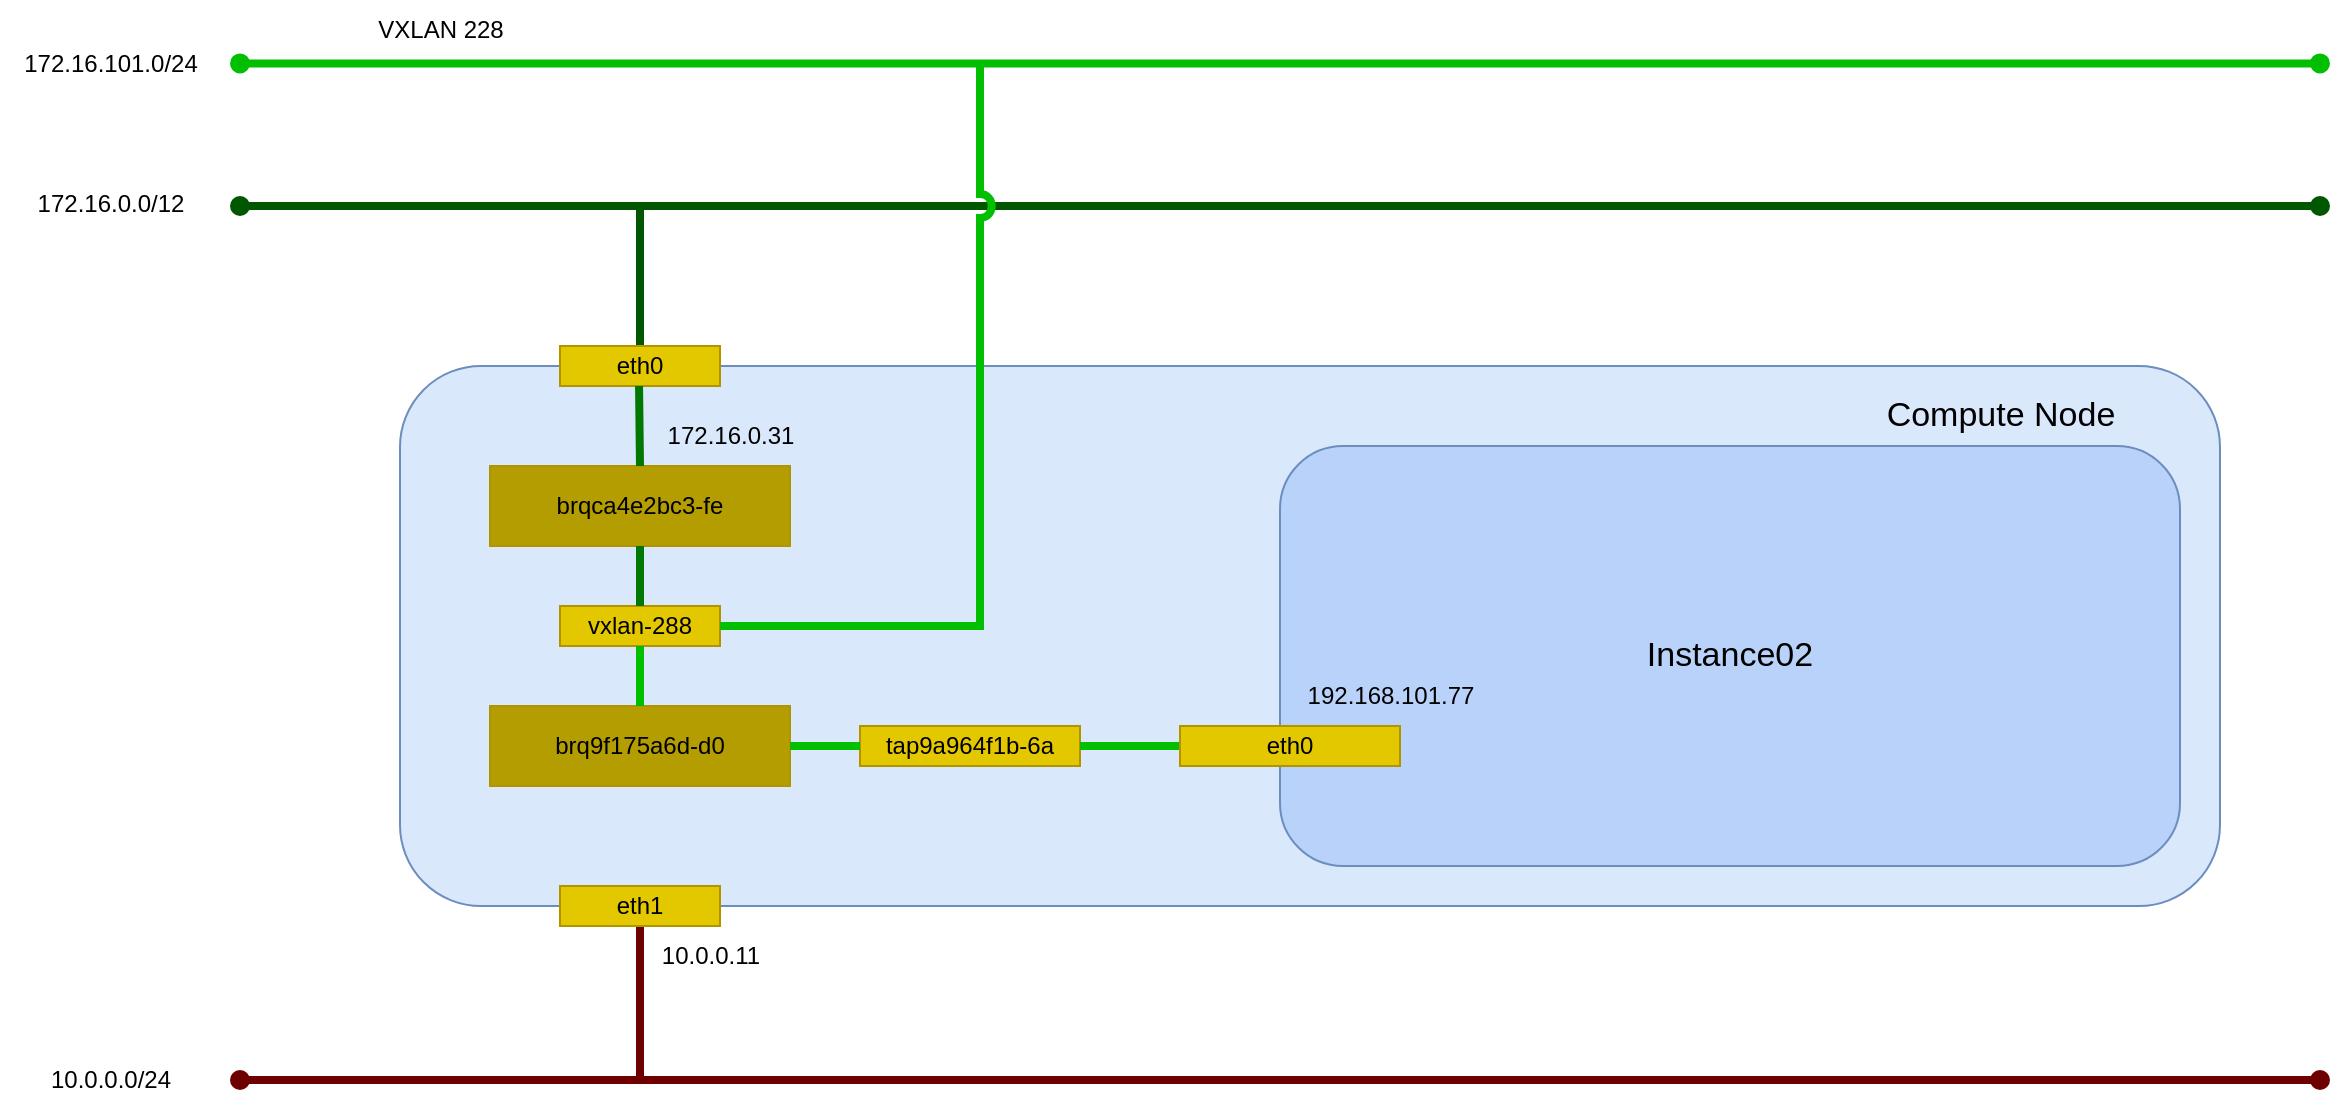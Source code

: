 <mxfile version="24.2.7" type="device">
  <diagram name="ページ1" id="6O8cq4Rfigk1k-ii5kAo">
    <mxGraphModel dx="2801" dy="1905" grid="1" gridSize="10" guides="1" tooltips="1" connect="1" arrows="1" fold="1" page="1" pageScale="1" pageWidth="827" pageHeight="1169" math="0" shadow="0">
      <root>
        <mxCell id="0" />
        <object label="ネットワーク" id="1">
          <mxCell style="locked=1;" parent="0" />
        </object>
        <mxCell id="Hyp0zmpXTVKydts07dct-1" value="" style="endArrow=oval;html=1;rounded=0;startArrow=oval;startFill=1;endFill=1;strokeWidth=4;fillColor=#a20025;strokeColor=#6F0000;" edge="1" parent="1">
          <mxGeometry width="50" height="50" relative="1" as="geometry">
            <mxPoint x="-240" y="477" as="sourcePoint" />
            <mxPoint x="800" y="477" as="targetPoint" />
          </mxGeometry>
        </mxCell>
        <mxCell id="Hyp0zmpXTVKydts07dct-2" value="" style="endArrow=oval;html=1;rounded=0;startArrow=oval;startFill=1;endFill=1;strokeWidth=4;fillColor=#008a00;strokeColor=#005700;" edge="1" parent="1">
          <mxGeometry width="50" height="50" relative="1" as="geometry">
            <mxPoint x="-240" y="40" as="sourcePoint" />
            <mxPoint x="800" y="40" as="targetPoint" />
          </mxGeometry>
        </mxCell>
        <mxCell id="Hyp0zmpXTVKydts07dct-3" value="172.16.0.0/12" style="text;html=1;align=center;verticalAlign=middle;resizable=0;points=[];autosize=1;strokeColor=none;fillColor=none;" vertex="1" parent="1">
          <mxGeometry x="-355" y="24" width="100" height="30" as="geometry" />
        </mxCell>
        <mxCell id="Hyp0zmpXTVKydts07dct-4" value="10.0.0.0/24" style="text;html=1;align=center;verticalAlign=middle;resizable=0;points=[];autosize=1;strokeColor=none;fillColor=none;" vertex="1" parent="1">
          <mxGeometry x="-345" y="462" width="80" height="30" as="geometry" />
        </mxCell>
        <mxCell id="Hyp0zmpXTVKydts07dct-5" value="" style="endArrow=none;html=1;rounded=0;startArrow=none;startFill=0;endFill=0;strokeWidth=4;fillColor=#008a00;strokeColor=#005700;exitX=0.5;exitY=1;exitDx=0;exitDy=0;" edge="1" parent="1">
          <mxGeometry width="50" height="50" relative="1" as="geometry">
            <mxPoint x="-40" y="40" as="sourcePoint" />
            <mxPoint x="-40" y="120" as="targetPoint" />
          </mxGeometry>
        </mxCell>
        <mxCell id="Hyp0zmpXTVKydts07dct-6" value="" style="endArrow=none;html=1;rounded=0;startArrow=none;startFill=0;endFill=0;strokeWidth=4;fillColor=#a20025;strokeColor=#6F0000;exitX=0.5;exitY=1;exitDx=0;exitDy=0;" edge="1" parent="1">
          <mxGeometry width="50" height="50" relative="1" as="geometry">
            <mxPoint x="-40" y="397" as="sourcePoint" />
            <mxPoint x="-40" y="477" as="targetPoint" />
          </mxGeometry>
        </mxCell>
        <mxCell id="Hyp0zmpXTVKydts07dct-7" value="" style="endArrow=oval;html=1;rounded=0;startArrow=oval;startFill=1;endFill=1;strokeWidth=4;fillColor=#008a00;strokeColor=#02BF02;" edge="1" parent="1">
          <mxGeometry width="50" height="50" relative="1" as="geometry">
            <mxPoint x="-240" y="-31.29" as="sourcePoint" />
            <mxPoint x="800" y="-31.29" as="targetPoint" />
          </mxGeometry>
        </mxCell>
        <mxCell id="Hyp0zmpXTVKydts07dct-8" value="172.16.101.0/24" style="text;html=1;align=center;verticalAlign=middle;resizable=0;points=[];autosize=1;strokeColor=none;fillColor=none;" vertex="1" parent="1">
          <mxGeometry x="-360" y="-46" width="110" height="30" as="geometry" />
        </mxCell>
        <mxCell id="Hyp0zmpXTVKydts07dct-9" value="VXLAN 228" style="text;html=1;align=center;verticalAlign=middle;resizable=0;points=[];autosize=1;strokeColor=none;fillColor=none;" vertex="1" parent="1">
          <mxGeometry x="-180" y="-63" width="80" height="30" as="geometry" />
        </mxCell>
        <object label="マシン" id="ExSx5SIZApUU_Iw7rpWn-6">
          <mxCell style="locked=1;" parent="0" />
        </object>
        <mxCell id="Hyp0zmpXTVKydts07dct-10" value="" style="rounded=1;whiteSpace=wrap;html=1;fillColor=#dae8fc;strokeColor=#6c8ebf;align=center;horizontal=1;" vertex="1" parent="ExSx5SIZApUU_Iw7rpWn-6">
          <mxGeometry x="-160" y="120" width="910" height="270" as="geometry" />
        </mxCell>
        <mxCell id="Hyp0zmpXTVKydts07dct-11" value="eth1" style="rounded=0;whiteSpace=wrap;html=1;fillColor=#e3c800;fontColor=#000000;strokeColor=#B09500;" vertex="1" parent="ExSx5SIZApUU_Iw7rpWn-6">
          <mxGeometry x="-80" y="380" width="80" height="20" as="geometry" />
        </mxCell>
        <mxCell id="Hyp0zmpXTVKydts07dct-12" value="vxlan-288" style="rounded=0;whiteSpace=wrap;html=1;fillColor=#e3c800;fontColor=#000000;strokeColor=#B09500;" vertex="1" parent="ExSx5SIZApUU_Iw7rpWn-6">
          <mxGeometry x="-80" y="240" width="80" height="20" as="geometry" />
        </mxCell>
        <mxCell id="Hyp0zmpXTVKydts07dct-13" value="10.0.0.11" style="text;html=1;align=center;verticalAlign=middle;resizable=0;points=[];autosize=1;strokeColor=none;fillColor=none;" vertex="1" parent="ExSx5SIZApUU_Iw7rpWn-6">
          <mxGeometry x="-40" y="400" width="70" height="30" as="geometry" />
        </mxCell>
        <mxCell id="Hyp0zmpXTVKydts07dct-14" value="&lt;font style=&quot;font-size: 17px;&quot;&gt;Compute Node&lt;/font&gt;" style="text;html=1;align=center;verticalAlign=middle;resizable=0;points=[];autosize=1;strokeColor=none;fillColor=none;" vertex="1" parent="ExSx5SIZApUU_Iw7rpWn-6">
          <mxGeometry x="570" y="130" width="140" height="30" as="geometry" />
        </mxCell>
        <mxCell id="Hyp0zmpXTVKydts07dct-15" value="brq9f175a6d-d0" style="rounded=0;whiteSpace=wrap;html=1;fillColor=#B39D00;fontColor=#000000;strokeColor=#B09500;" vertex="1" parent="ExSx5SIZApUU_Iw7rpWn-6">
          <mxGeometry x="-115" y="290" width="150" height="40" as="geometry" />
        </mxCell>
        <mxCell id="Hyp0zmpXTVKydts07dct-16" value="" style="endArrow=none;html=1;rounded=0;startArrow=none;startFill=0;endFill=0;strokeWidth=4;fillColor=#008a00;strokeColor=#02BF02;entryX=0.5;entryY=0;entryDx=0;entryDy=0;" edge="1" parent="ExSx5SIZApUU_Iw7rpWn-6" target="Hyp0zmpXTVKydts07dct-15">
          <mxGeometry width="50" height="50" relative="1" as="geometry">
            <mxPoint x="-40" y="260" as="sourcePoint" />
            <mxPoint x="-40" y="210" as="targetPoint" />
          </mxGeometry>
        </mxCell>
        <mxCell id="Hyp0zmpXTVKydts07dct-17" value="tap9a964f1b-6a" style="rounded=0;whiteSpace=wrap;html=1;fillColor=#e3c800;fontColor=#000000;strokeColor=#B09500;" vertex="1" parent="ExSx5SIZApUU_Iw7rpWn-6">
          <mxGeometry x="70" y="300" width="110" height="20" as="geometry" />
        </mxCell>
        <mxCell id="Hyp0zmpXTVKydts07dct-18" value="" style="endArrow=none;html=1;rounded=0;startArrow=none;startFill=0;endFill=0;strokeWidth=4;fillColor=#008a00;strokeColor=#02BF02;exitX=1;exitY=0.5;exitDx=0;exitDy=0;entryX=0;entryY=0.5;entryDx=0;entryDy=0;" edge="1" parent="ExSx5SIZApUU_Iw7rpWn-6" source="Hyp0zmpXTVKydts07dct-15" target="Hyp0zmpXTVKydts07dct-17">
          <mxGeometry width="50" height="50" relative="1" as="geometry">
            <mxPoint x="-30" y="140" as="sourcePoint" />
            <mxPoint x="-30" y="245" as="targetPoint" />
          </mxGeometry>
        </mxCell>
        <mxCell id="Hyp0zmpXTVKydts07dct-19" value="eth0" style="rounded=0;whiteSpace=wrap;html=1;fillColor=#e3c800;fontColor=#000000;strokeColor=#B09500;" vertex="1" parent="ExSx5SIZApUU_Iw7rpWn-6">
          <mxGeometry x="-80" y="110" width="80" height="20" as="geometry" />
        </mxCell>
        <mxCell id="Hyp0zmpXTVKydts07dct-20" value="brqca4e2bc3-fe" style="rounded=0;whiteSpace=wrap;html=1;fillColor=#B39D00;fontColor=#000000;strokeColor=#B09500;" vertex="1" parent="ExSx5SIZApUU_Iw7rpWn-6">
          <mxGeometry x="-115" y="170" width="150" height="40" as="geometry" />
        </mxCell>
        <mxCell id="Hyp0zmpXTVKydts07dct-21" value="" style="endArrow=none;html=1;rounded=0;startArrow=none;startFill=0;endFill=0;strokeWidth=4;fillColor=#008a00;strokeColor=#017801;" edge="1" parent="ExSx5SIZApUU_Iw7rpWn-6">
          <mxGeometry width="50" height="50" relative="1" as="geometry">
            <mxPoint x="-40.48" y="130" as="sourcePoint" />
            <mxPoint x="-40" y="170" as="targetPoint" />
          </mxGeometry>
        </mxCell>
        <mxCell id="Hyp0zmpXTVKydts07dct-22" value="" style="endArrow=none;html=1;rounded=0;startArrow=none;startFill=0;endFill=0;strokeWidth=4;fillColor=#008a00;strokeColor=#017801;entryX=0.5;entryY=0;entryDx=0;entryDy=0;exitX=0.5;exitY=1;exitDx=0;exitDy=0;" edge="1" parent="ExSx5SIZApUU_Iw7rpWn-6" source="Hyp0zmpXTVKydts07dct-20" target="Hyp0zmpXTVKydts07dct-12">
          <mxGeometry width="50" height="50" relative="1" as="geometry">
            <mxPoint x="-30" y="270" as="sourcePoint" />
            <mxPoint x="-30" y="300" as="targetPoint" />
          </mxGeometry>
        </mxCell>
        <mxCell id="Hyp0zmpXTVKydts07dct-23" value="" style="endArrow=none;html=1;rounded=0;startArrow=none;startFill=0;endFill=0;strokeWidth=4;fillColor=#008a00;strokeColor=#02BF02;exitX=1;exitY=0.5;exitDx=0;exitDy=0;jumpStyle=arc;" edge="1" parent="ExSx5SIZApUU_Iw7rpWn-6" source="Hyp0zmpXTVKydts07dct-12">
          <mxGeometry width="50" height="50" relative="1" as="geometry">
            <mxPoint x="-30" y="270" as="sourcePoint" />
            <mxPoint x="130" y="-30" as="targetPoint" />
            <Array as="points">
              <mxPoint x="130" y="250" />
            </Array>
          </mxGeometry>
        </mxCell>
        <mxCell id="Hyp0zmpXTVKydts07dct-24" value="172.16.0.31" style="text;html=1;align=center;verticalAlign=middle;resizable=0;points=[];autosize=1;strokeColor=none;fillColor=none;" vertex="1" parent="ExSx5SIZApUU_Iw7rpWn-6">
          <mxGeometry x="-40" y="140" width="90" height="30" as="geometry" />
        </mxCell>
        <mxCell id="Hyp0zmpXTVKydts07dct-30" value="" style="endArrow=none;html=1;rounded=0;startArrow=none;startFill=0;endFill=0;strokeWidth=4;fillColor=#008a00;strokeColor=#02BF02;exitX=1;exitY=0.5;exitDx=0;exitDy=0;entryX=0;entryY=0.5;entryDx=0;entryDy=0;" edge="1" parent="ExSx5SIZApUU_Iw7rpWn-6">
          <mxGeometry width="50" height="50" relative="1" as="geometry">
            <mxPoint x="180" y="310" as="sourcePoint" />
            <mxPoint x="230" y="310" as="targetPoint" />
            <Array as="points" />
          </mxGeometry>
        </mxCell>
        <object label="インスタンス" id="21zLahzKs5m0MUraH8DA-9">
          <mxCell style="locked=1;" parent="0" />
        </object>
        <mxCell id="Hyp0zmpXTVKydts07dct-25" value="&lt;font style=&quot;font-size: 17px;&quot;&gt;Instance02&lt;/font&gt;" style="rounded=1;whiteSpace=wrap;html=1;fillColor=#b8d2fa;strokeColor=#6c8ebf;align=center;horizontal=1;" vertex="1" parent="21zLahzKs5m0MUraH8DA-9">
          <mxGeometry x="280" y="160" width="450" height="210" as="geometry" />
        </mxCell>
        <mxCell id="Hyp0zmpXTVKydts07dct-27" value="eth0" style="rounded=0;whiteSpace=wrap;html=1;fillColor=#e3c800;fontColor=#000000;strokeColor=#B09500;" vertex="1" parent="21zLahzKs5m0MUraH8DA-9">
          <mxGeometry x="230" y="300" width="110" height="20" as="geometry" />
        </mxCell>
        <mxCell id="Hyp0zmpXTVKydts07dct-28" value="192.168.101.77" style="text;html=1;align=center;verticalAlign=middle;resizable=0;points=[];autosize=1;strokeColor=none;fillColor=none;" vertex="1" parent="21zLahzKs5m0MUraH8DA-9">
          <mxGeometry x="280" y="270" width="110" height="30" as="geometry" />
        </mxCell>
      </root>
    </mxGraphModel>
  </diagram>
</mxfile>
